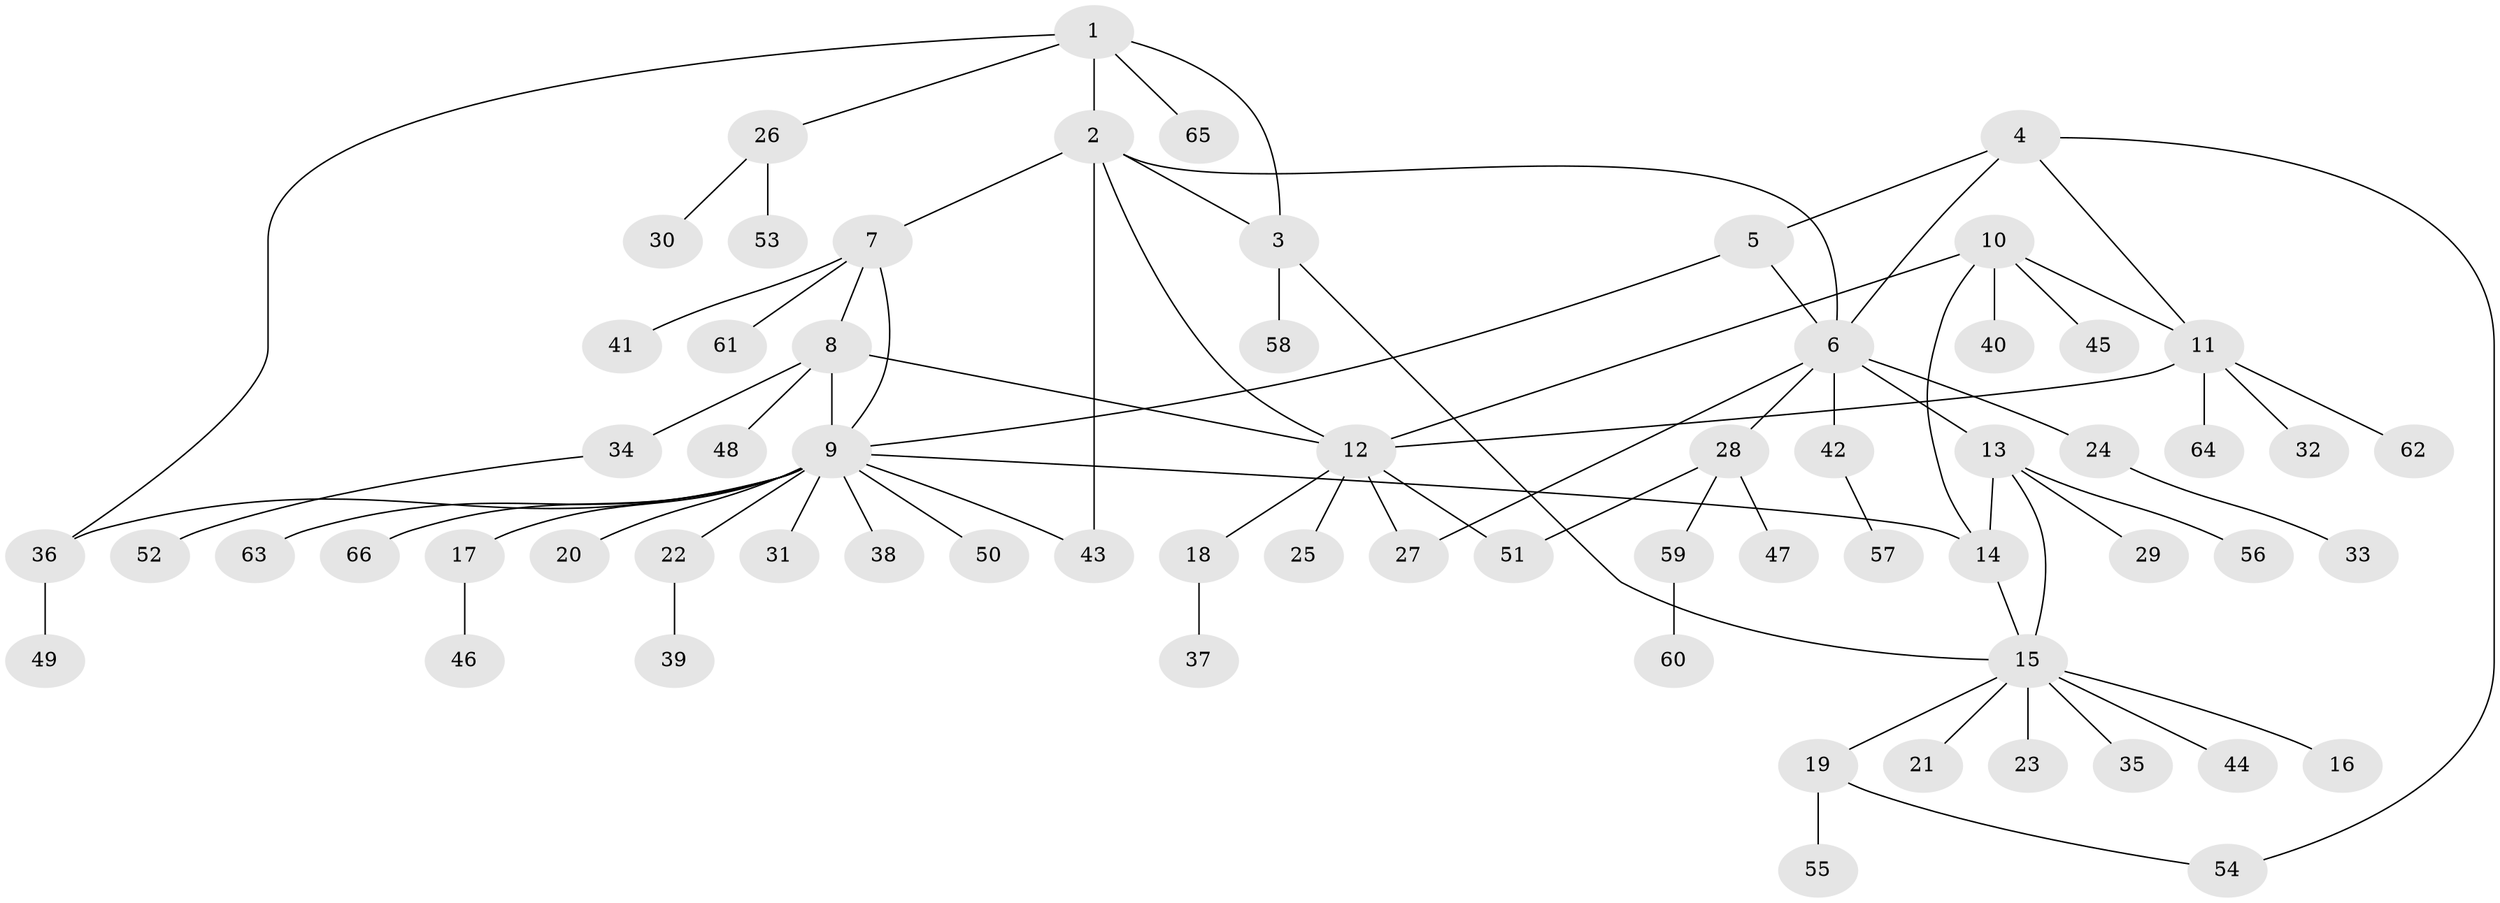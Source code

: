 // coarse degree distribution, {6: 0.043478260869565216, 5: 0.043478260869565216, 4: 0.06521739130434782, 7: 0.043478260869565216, 3: 0.043478260869565216, 16: 0.021739130434782608, 8: 0.021739130434782608, 1: 0.6521739130434783, 2: 0.06521739130434782}
// Generated by graph-tools (version 1.1) at 2025/42/03/06/25 10:42:14]
// undirected, 66 vertices, 81 edges
graph export_dot {
graph [start="1"]
  node [color=gray90,style=filled];
  1;
  2;
  3;
  4;
  5;
  6;
  7;
  8;
  9;
  10;
  11;
  12;
  13;
  14;
  15;
  16;
  17;
  18;
  19;
  20;
  21;
  22;
  23;
  24;
  25;
  26;
  27;
  28;
  29;
  30;
  31;
  32;
  33;
  34;
  35;
  36;
  37;
  38;
  39;
  40;
  41;
  42;
  43;
  44;
  45;
  46;
  47;
  48;
  49;
  50;
  51;
  52;
  53;
  54;
  55;
  56;
  57;
  58;
  59;
  60;
  61;
  62;
  63;
  64;
  65;
  66;
  1 -- 2;
  1 -- 3;
  1 -- 26;
  1 -- 36;
  1 -- 65;
  2 -- 3;
  2 -- 6;
  2 -- 7;
  2 -- 12;
  2 -- 43;
  3 -- 15;
  3 -- 58;
  4 -- 5;
  4 -- 6;
  4 -- 11;
  4 -- 54;
  5 -- 6;
  5 -- 9;
  6 -- 13;
  6 -- 24;
  6 -- 27;
  6 -- 28;
  6 -- 42;
  7 -- 8;
  7 -- 9;
  7 -- 41;
  7 -- 61;
  8 -- 9;
  8 -- 12;
  8 -- 34;
  8 -- 48;
  9 -- 14;
  9 -- 17;
  9 -- 20;
  9 -- 22;
  9 -- 31;
  9 -- 36;
  9 -- 38;
  9 -- 43;
  9 -- 50;
  9 -- 63;
  9 -- 66;
  10 -- 11;
  10 -- 12;
  10 -- 14;
  10 -- 40;
  10 -- 45;
  11 -- 12;
  11 -- 32;
  11 -- 62;
  11 -- 64;
  12 -- 18;
  12 -- 25;
  12 -- 27;
  12 -- 51;
  13 -- 14;
  13 -- 15;
  13 -- 29;
  13 -- 56;
  14 -- 15;
  15 -- 16;
  15 -- 19;
  15 -- 21;
  15 -- 23;
  15 -- 35;
  15 -- 44;
  17 -- 46;
  18 -- 37;
  19 -- 54;
  19 -- 55;
  22 -- 39;
  24 -- 33;
  26 -- 30;
  26 -- 53;
  28 -- 47;
  28 -- 51;
  28 -- 59;
  34 -- 52;
  36 -- 49;
  42 -- 57;
  59 -- 60;
}
